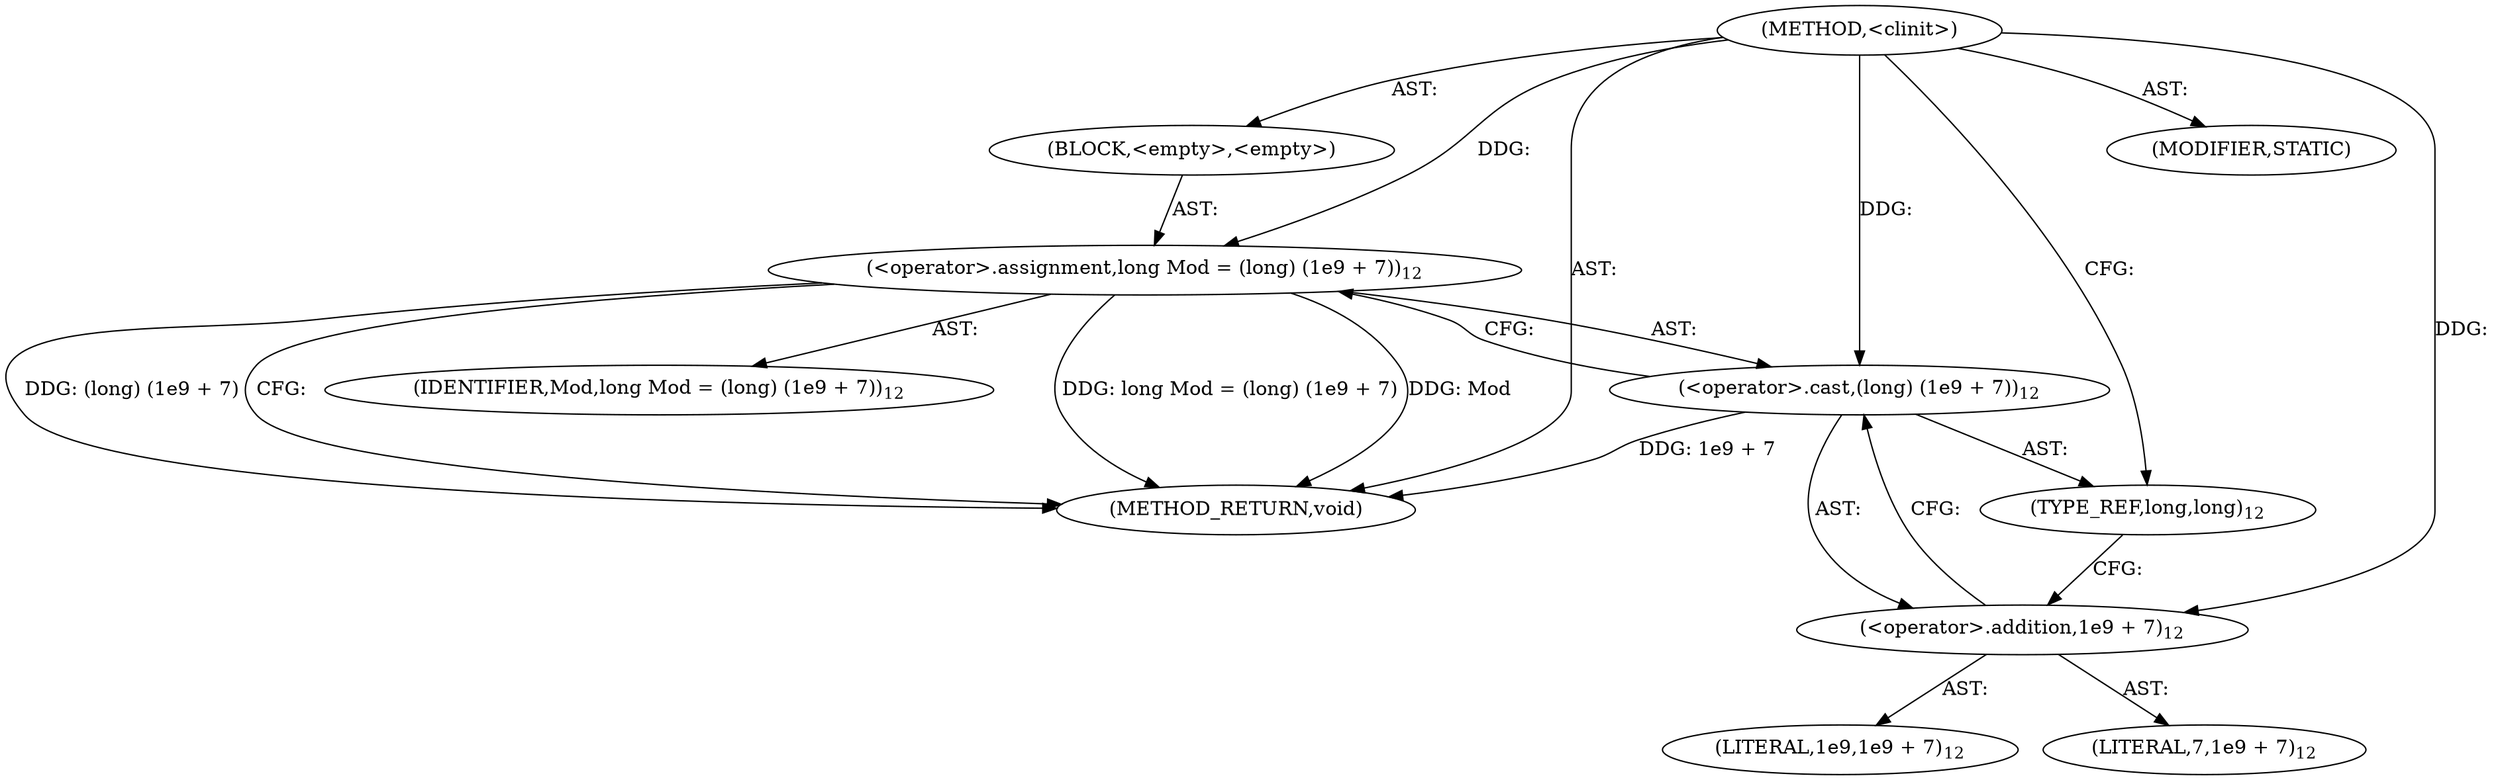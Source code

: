 digraph "&lt;clinit&gt;" {  
"359" [label = <(METHOD,&lt;clinit&gt;)> ]
"360" [label = <(BLOCK,&lt;empty&gt;,&lt;empty&gt;)> ]
"361" [label = <(&lt;operator&gt;.assignment,long Mod = (long) (1e9 + 7))<SUB>12</SUB>> ]
"362" [label = <(IDENTIFIER,Mod,long Mod = (long) (1e9 + 7))<SUB>12</SUB>> ]
"363" [label = <(&lt;operator&gt;.cast,(long) (1e9 + 7))<SUB>12</SUB>> ]
"364" [label = <(TYPE_REF,long,long)<SUB>12</SUB>> ]
"365" [label = <(&lt;operator&gt;.addition,1e9 + 7)<SUB>12</SUB>> ]
"366" [label = <(LITERAL,1e9,1e9 + 7)<SUB>12</SUB>> ]
"367" [label = <(LITERAL,7,1e9 + 7)<SUB>12</SUB>> ]
"368" [label = <(MODIFIER,STATIC)> ]
"369" [label = <(METHOD_RETURN,void)> ]
  "359" -> "360"  [ label = "AST: "] 
  "359" -> "368"  [ label = "AST: "] 
  "359" -> "369"  [ label = "AST: "] 
  "360" -> "361"  [ label = "AST: "] 
  "361" -> "362"  [ label = "AST: "] 
  "361" -> "363"  [ label = "AST: "] 
  "363" -> "364"  [ label = "AST: "] 
  "363" -> "365"  [ label = "AST: "] 
  "365" -> "366"  [ label = "AST: "] 
  "365" -> "367"  [ label = "AST: "] 
  "361" -> "369"  [ label = "CFG: "] 
  "363" -> "361"  [ label = "CFG: "] 
  "364" -> "365"  [ label = "CFG: "] 
  "365" -> "363"  [ label = "CFG: "] 
  "359" -> "364"  [ label = "CFG: "] 
  "363" -> "369"  [ label = "DDG: 1e9 + 7"] 
  "361" -> "369"  [ label = "DDG: (long) (1e9 + 7)"] 
  "361" -> "369"  [ label = "DDG: long Mod = (long) (1e9 + 7)"] 
  "361" -> "369"  [ label = "DDG: Mod"] 
  "359" -> "361"  [ label = "DDG: "] 
  "359" -> "363"  [ label = "DDG: "] 
  "359" -> "365"  [ label = "DDG: "] 
}
